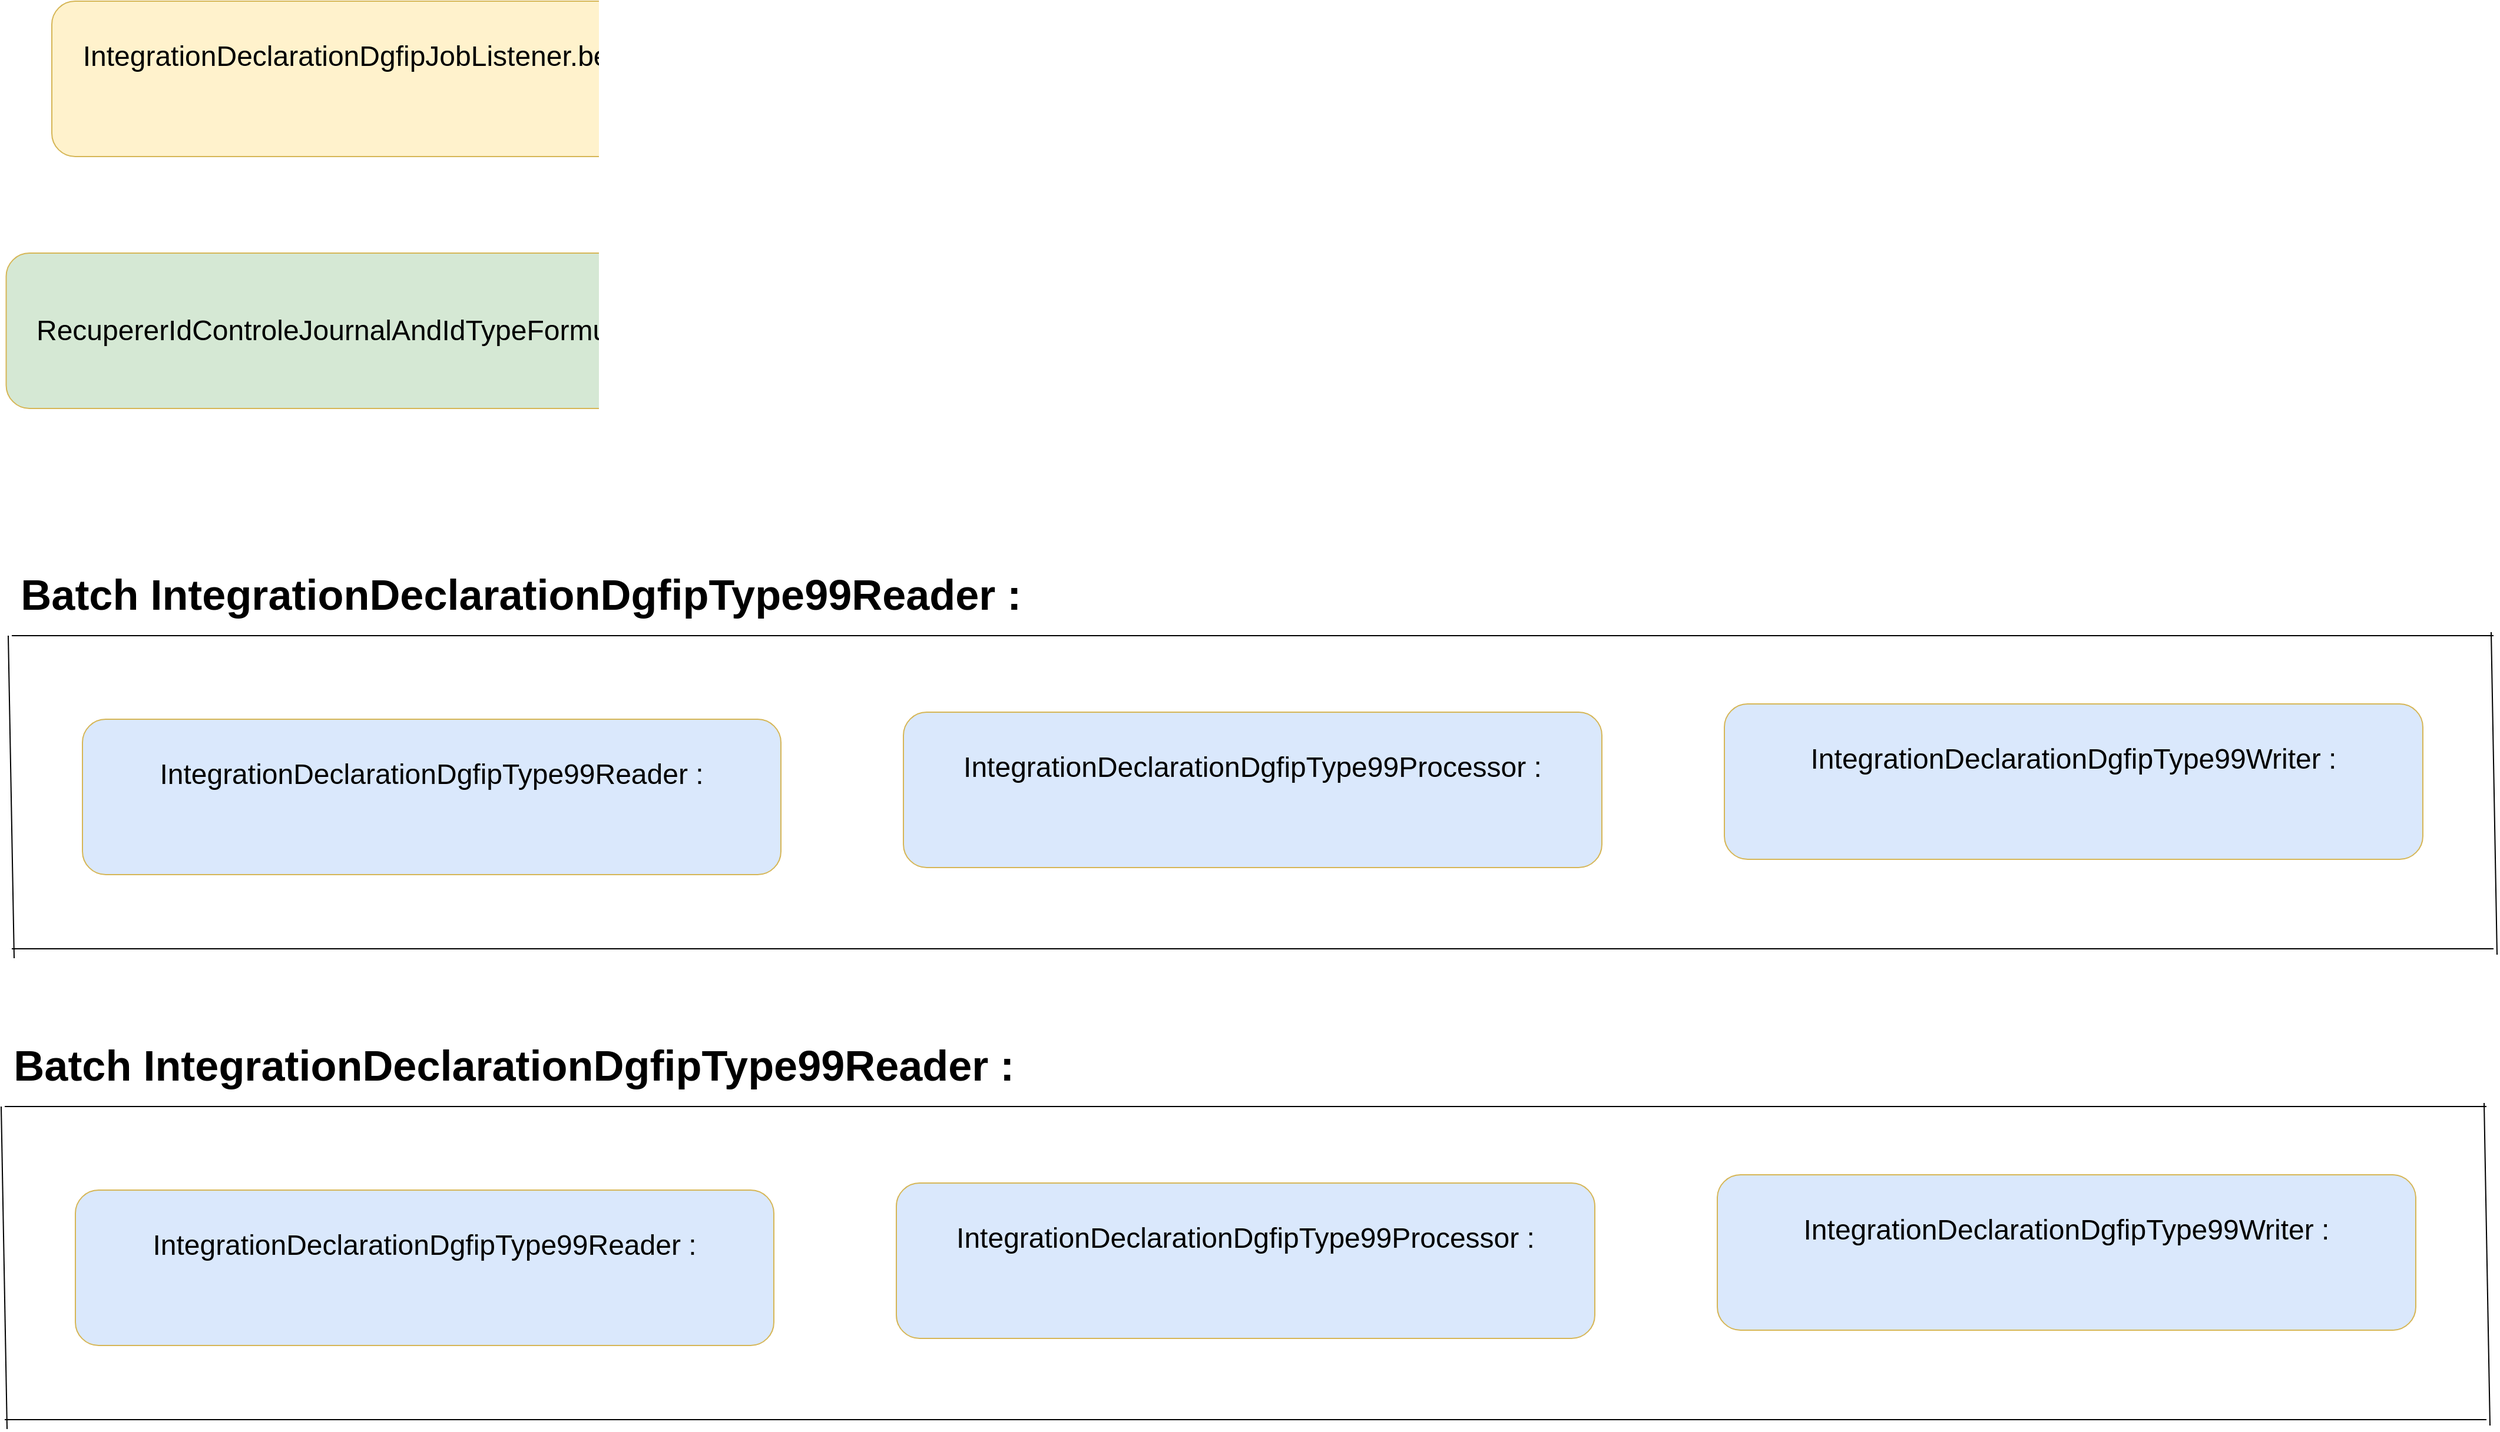 <mxfile version="24.0.2" type="github">
  <diagram id="C5RBs43oDa-KdzZeNtuy" name="Page-1">
    <mxGraphModel dx="2786" dy="2330" grid="0" gridSize="10" guides="1" tooltips="1" connect="1" arrows="1" fold="1" page="0" pageScale="1" pageWidth="827" pageHeight="1169" math="0" shadow="0">
      <root>
        <mxCell id="WIyWlLk6GJQsqaUBKTNV-0" />
        <mxCell id="WIyWlLk6GJQsqaUBKTNV-1" parent="WIyWlLk6GJQsqaUBKTNV-0" />
        <mxCell id="Z0-859JoU0TvKjbYaFMb-17" value="&lt;div&gt;&lt;font style=&quot;font-size: 24px;&quot;&gt;IntegrationDeclarationDgfipJobListener.beforeJob :&lt;br&gt;&lt;/font&gt;&lt;/div&gt;&lt;div&gt;&lt;font size=&quot;3&quot;&gt;&lt;br&gt;&lt;/font&gt;&lt;/div&gt;&lt;div&gt;&lt;font size=&quot;3&quot;&gt;&lt;br&gt;&lt;/font&gt;&lt;/div&gt;" style="rounded=1;whiteSpace=wrap;html=1;fontSize=12;glass=0;strokeWidth=1;shadow=0;fillColor=#fff2cc;strokeColor=#d6b656;" parent="WIyWlLk6GJQsqaUBKTNV-1" vertex="1">
          <mxGeometry x="-116" y="-1132" width="593" height="132" as="geometry" />
        </mxCell>
        <mxCell id="fWSNl2cbkjF6wr-oGvCW-2" value="&lt;font style=&quot;font-size: 24px;&quot;&gt;RecupererIdControleJournalAndIdTypeFormulaireTasklet :&lt;br&gt;&lt;/font&gt;" style="rounded=1;whiteSpace=wrap;html=1;fontSize=12;glass=0;strokeWidth=1;shadow=0;fillColor=#d5e8d4;strokeColor=#d6b656;" vertex="1" parent="WIyWlLk6GJQsqaUBKTNV-1">
          <mxGeometry x="-154.75" y="-918" width="670.5" height="132" as="geometry" />
        </mxCell>
        <mxCell id="fWSNl2cbkjF6wr-oGvCW-3" value="&lt;div&gt;&lt;font style=&quot;font-size: 24px;&quot;&gt;IntegrationDeclarationDgfipType99Reader :&lt;br&gt;&lt;/font&gt;&lt;/div&gt;&lt;div&gt;&lt;font size=&quot;3&quot;&gt;&lt;br&gt;&lt;/font&gt;&lt;/div&gt;&lt;div&gt;&lt;font size=&quot;3&quot;&gt;&lt;br&gt;&lt;/font&gt;&lt;/div&gt;" style="rounded=1;whiteSpace=wrap;html=1;fontSize=12;glass=0;strokeWidth=1;shadow=0;fillColor=#dae8fc;strokeColor=#d6b656;" vertex="1" parent="WIyWlLk6GJQsqaUBKTNV-1">
          <mxGeometry x="-90" y="-522" width="593" height="132" as="geometry" />
        </mxCell>
        <mxCell id="fWSNl2cbkjF6wr-oGvCW-4" value="&lt;div&gt;&lt;font style=&quot;font-size: 24px;&quot;&gt;IntegrationDeclarationDgfipType99Processor :&lt;br&gt;&lt;/font&gt;&lt;/div&gt;&lt;div&gt;&lt;font size=&quot;3&quot;&gt;&lt;br&gt;&lt;/font&gt;&lt;/div&gt;&lt;div&gt;&lt;font size=&quot;3&quot;&gt;&lt;br&gt;&lt;/font&gt;&lt;/div&gt;" style="rounded=1;whiteSpace=wrap;html=1;fontSize=12;glass=0;strokeWidth=1;shadow=0;fillColor=#dae8fc;strokeColor=#d6b656;" vertex="1" parent="WIyWlLk6GJQsqaUBKTNV-1">
          <mxGeometry x="607" y="-528" width="593" height="132" as="geometry" />
        </mxCell>
        <mxCell id="fWSNl2cbkjF6wr-oGvCW-5" value="&lt;div&gt;&lt;font style=&quot;font-size: 24px;&quot;&gt;IntegrationDeclarationDgfipType99Writer :&lt;br&gt;&lt;/font&gt;&lt;/div&gt;&lt;div&gt;&lt;font size=&quot;3&quot;&gt;&lt;br&gt;&lt;/font&gt;&lt;/div&gt;&lt;div&gt;&lt;font size=&quot;3&quot;&gt;&lt;br&gt;&lt;/font&gt;&lt;/div&gt;" style="rounded=1;whiteSpace=wrap;html=1;fontSize=12;glass=0;strokeWidth=1;shadow=0;fillColor=#dae8fc;strokeColor=#d6b656;" vertex="1" parent="WIyWlLk6GJQsqaUBKTNV-1">
          <mxGeometry x="1304" y="-535" width="593" height="132" as="geometry" />
        </mxCell>
        <mxCell id="fWSNl2cbkjF6wr-oGvCW-6" value="" style="endArrow=none;html=1;rounded=0;" edge="1" parent="WIyWlLk6GJQsqaUBKTNV-1">
          <mxGeometry width="50" height="50" relative="1" as="geometry">
            <mxPoint x="-150" y="-593" as="sourcePoint" />
            <mxPoint x="1957" y="-593" as="targetPoint" />
          </mxGeometry>
        </mxCell>
        <mxCell id="fWSNl2cbkjF6wr-oGvCW-7" value="" style="endArrow=none;html=1;rounded=0;" edge="1" parent="WIyWlLk6GJQsqaUBKTNV-1">
          <mxGeometry width="50" height="50" relative="1" as="geometry">
            <mxPoint x="-150" y="-327" as="sourcePoint" />
            <mxPoint x="1957" y="-327" as="targetPoint" />
          </mxGeometry>
        </mxCell>
        <mxCell id="fWSNl2cbkjF6wr-oGvCW-8" value="" style="endArrow=none;html=1;rounded=0;" edge="1" parent="WIyWlLk6GJQsqaUBKTNV-1">
          <mxGeometry width="50" height="50" relative="1" as="geometry">
            <mxPoint x="1960" y="-322" as="sourcePoint" />
            <mxPoint x="1955" y="-596" as="targetPoint" />
          </mxGeometry>
        </mxCell>
        <mxCell id="fWSNl2cbkjF6wr-oGvCW-9" value="" style="endArrow=none;html=1;rounded=0;" edge="1" parent="WIyWlLk6GJQsqaUBKTNV-1">
          <mxGeometry width="50" height="50" relative="1" as="geometry">
            <mxPoint x="-148" y="-319" as="sourcePoint" />
            <mxPoint x="-153" y="-593" as="targetPoint" />
          </mxGeometry>
        </mxCell>
        <mxCell id="fWSNl2cbkjF6wr-oGvCW-11" value="&lt;font style=&quot;font-size: 24px;&quot;&gt;&amp;nbsp;&lt;/font&gt;&lt;div&gt;&lt;font style=&quot;font-size: 24px;&quot;&gt;&amp;nbsp;&lt;/font&gt;&lt;font style=&quot;font-size: 36px;&quot;&gt;&lt;b&gt;Batch IntegrationDeclarationDgfipType99Reader :&lt;br&gt;&lt;/b&gt;&lt;/font&gt;&lt;/div&gt;&lt;div&gt;&lt;font size=&quot;3&quot;&gt;&lt;b&gt;&lt;br&gt;&lt;/b&gt;&lt;/font&gt;&lt;/div&gt;&lt;div&gt;&lt;font size=&quot;3&quot;&gt;&lt;br&gt;&lt;/font&gt;&lt;/div&gt;" style="text;whiteSpace=wrap;html=1;" vertex="1" parent="WIyWlLk6GJQsqaUBKTNV-1">
          <mxGeometry x="-151" y="-685" width="882" height="89" as="geometry" />
        </mxCell>
        <mxCell id="fWSNl2cbkjF6wr-oGvCW-21" value="&lt;div&gt;&lt;font style=&quot;font-size: 24px;&quot;&gt;IntegrationDeclarationDgfipType99Reader :&lt;br&gt;&lt;/font&gt;&lt;/div&gt;&lt;div&gt;&lt;font size=&quot;3&quot;&gt;&lt;br&gt;&lt;/font&gt;&lt;/div&gt;&lt;div&gt;&lt;font size=&quot;3&quot;&gt;&lt;br&gt;&lt;/font&gt;&lt;/div&gt;" style="rounded=1;whiteSpace=wrap;html=1;fontSize=12;glass=0;strokeWidth=1;shadow=0;fillColor=#dae8fc;strokeColor=#d6b656;" vertex="1" parent="WIyWlLk6GJQsqaUBKTNV-1">
          <mxGeometry x="-96" y="-122" width="593" height="132" as="geometry" />
        </mxCell>
        <mxCell id="fWSNl2cbkjF6wr-oGvCW-22" value="&lt;div&gt;&lt;font style=&quot;font-size: 24px;&quot;&gt;IntegrationDeclarationDgfipType99Processor :&lt;br&gt;&lt;/font&gt;&lt;/div&gt;&lt;div&gt;&lt;font size=&quot;3&quot;&gt;&lt;br&gt;&lt;/font&gt;&lt;/div&gt;&lt;div&gt;&lt;font size=&quot;3&quot;&gt;&lt;br&gt;&lt;/font&gt;&lt;/div&gt;" style="rounded=1;whiteSpace=wrap;html=1;fontSize=12;glass=0;strokeWidth=1;shadow=0;fillColor=#dae8fc;strokeColor=#d6b656;" vertex="1" parent="WIyWlLk6GJQsqaUBKTNV-1">
          <mxGeometry x="601" y="-128" width="593" height="132" as="geometry" />
        </mxCell>
        <mxCell id="fWSNl2cbkjF6wr-oGvCW-23" value="&lt;div&gt;&lt;font style=&quot;font-size: 24px;&quot;&gt;IntegrationDeclarationDgfipType99Writer :&lt;br&gt;&lt;/font&gt;&lt;/div&gt;&lt;div&gt;&lt;font size=&quot;3&quot;&gt;&lt;br&gt;&lt;/font&gt;&lt;/div&gt;&lt;div&gt;&lt;font size=&quot;3&quot;&gt;&lt;br&gt;&lt;/font&gt;&lt;/div&gt;" style="rounded=1;whiteSpace=wrap;html=1;fontSize=12;glass=0;strokeWidth=1;shadow=0;fillColor=#dae8fc;strokeColor=#d6b656;" vertex="1" parent="WIyWlLk6GJQsqaUBKTNV-1">
          <mxGeometry x="1298" y="-135" width="593" height="132" as="geometry" />
        </mxCell>
        <mxCell id="fWSNl2cbkjF6wr-oGvCW-24" value="" style="endArrow=none;html=1;rounded=0;" edge="1" parent="WIyWlLk6GJQsqaUBKTNV-1">
          <mxGeometry width="50" height="50" relative="1" as="geometry">
            <mxPoint x="-156" y="-193" as="sourcePoint" />
            <mxPoint x="1951" y="-193" as="targetPoint" />
          </mxGeometry>
        </mxCell>
        <mxCell id="fWSNl2cbkjF6wr-oGvCW-25" value="" style="endArrow=none;html=1;rounded=0;" edge="1" parent="WIyWlLk6GJQsqaUBKTNV-1">
          <mxGeometry width="50" height="50" relative="1" as="geometry">
            <mxPoint x="-156" y="73" as="sourcePoint" />
            <mxPoint x="1951" y="73" as="targetPoint" />
          </mxGeometry>
        </mxCell>
        <mxCell id="fWSNl2cbkjF6wr-oGvCW-26" value="" style="endArrow=none;html=1;rounded=0;" edge="1" parent="WIyWlLk6GJQsqaUBKTNV-1">
          <mxGeometry width="50" height="50" relative="1" as="geometry">
            <mxPoint x="1954" y="78" as="sourcePoint" />
            <mxPoint x="1949" y="-196" as="targetPoint" />
          </mxGeometry>
        </mxCell>
        <mxCell id="fWSNl2cbkjF6wr-oGvCW-27" value="" style="endArrow=none;html=1;rounded=0;" edge="1" parent="WIyWlLk6GJQsqaUBKTNV-1">
          <mxGeometry width="50" height="50" relative="1" as="geometry">
            <mxPoint x="-154" y="81" as="sourcePoint" />
            <mxPoint x="-159" y="-193" as="targetPoint" />
          </mxGeometry>
        </mxCell>
        <mxCell id="fWSNl2cbkjF6wr-oGvCW-28" value="&lt;font style=&quot;font-size: 24px;&quot;&gt;&amp;nbsp;&lt;/font&gt;&lt;div&gt;&lt;font style=&quot;font-size: 24px;&quot;&gt;&amp;nbsp;&lt;/font&gt;&lt;font style=&quot;font-size: 36px;&quot;&gt;&lt;b&gt;Batch IntegrationDeclarationDgfipType99Reader :&lt;br&gt;&lt;/b&gt;&lt;/font&gt;&lt;/div&gt;&lt;div&gt;&lt;font size=&quot;3&quot;&gt;&lt;b&gt;&lt;br&gt;&lt;/b&gt;&lt;/font&gt;&lt;/div&gt;&lt;div&gt;&lt;font size=&quot;3&quot;&gt;&lt;br&gt;&lt;/font&gt;&lt;/div&gt;" style="text;whiteSpace=wrap;html=1;" vertex="1" parent="WIyWlLk6GJQsqaUBKTNV-1">
          <mxGeometry x="-157" y="-285" width="882" height="89" as="geometry" />
        </mxCell>
      </root>
    </mxGraphModel>
  </diagram>
</mxfile>
